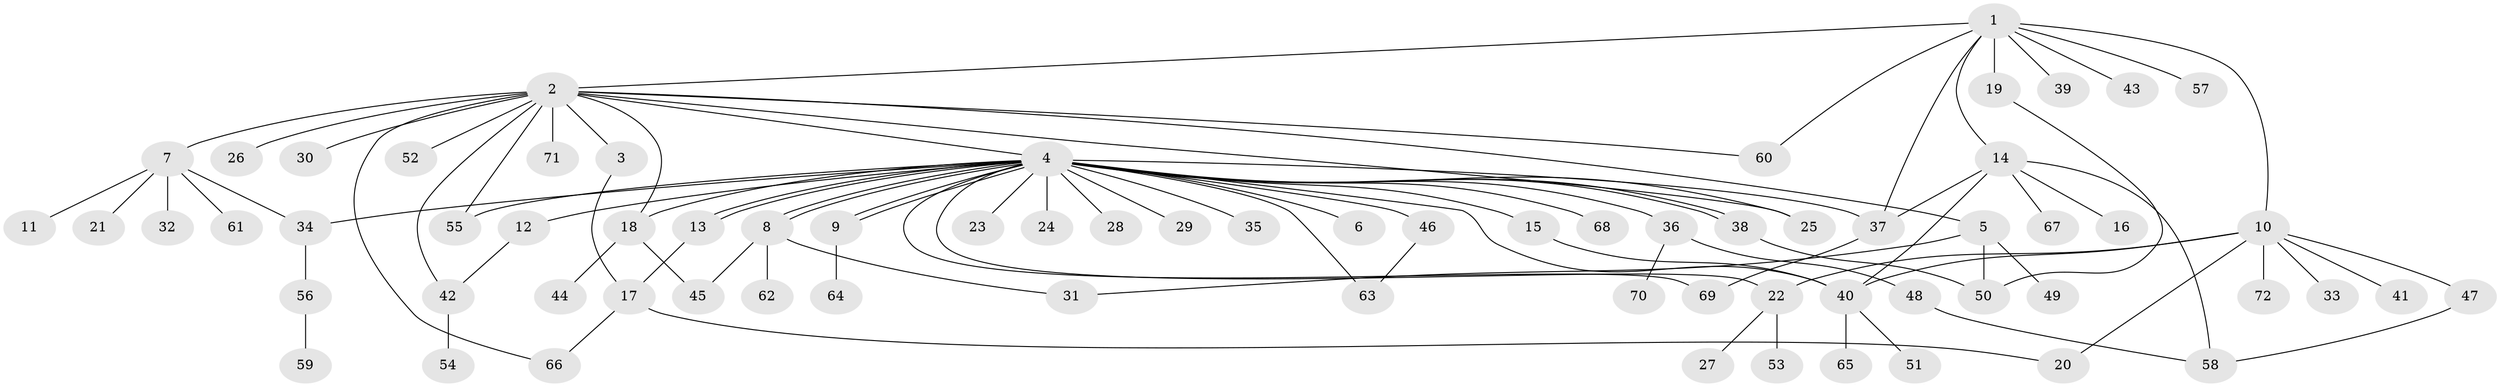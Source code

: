 // coarse degree distribution, {8: 0.05555555555555555, 12: 0.05555555555555555, 3: 0.05555555555555555, 5: 0.1111111111111111, 4: 0.05555555555555555, 7: 0.027777777777777776, 1: 0.5277777777777778, 2: 0.1111111111111111}
// Generated by graph-tools (version 1.1) at 2025/50/03/04/25 22:50:20]
// undirected, 72 vertices, 98 edges
graph export_dot {
  node [color=gray90,style=filled];
  1;
  2;
  3;
  4;
  5;
  6;
  7;
  8;
  9;
  10;
  11;
  12;
  13;
  14;
  15;
  16;
  17;
  18;
  19;
  20;
  21;
  22;
  23;
  24;
  25;
  26;
  27;
  28;
  29;
  30;
  31;
  32;
  33;
  34;
  35;
  36;
  37;
  38;
  39;
  40;
  41;
  42;
  43;
  44;
  45;
  46;
  47;
  48;
  49;
  50;
  51;
  52;
  53;
  54;
  55;
  56;
  57;
  58;
  59;
  60;
  61;
  62;
  63;
  64;
  65;
  66;
  67;
  68;
  69;
  70;
  71;
  72;
  1 -- 2;
  1 -- 10;
  1 -- 14;
  1 -- 19;
  1 -- 37;
  1 -- 39;
  1 -- 43;
  1 -- 57;
  1 -- 60;
  2 -- 3;
  2 -- 4;
  2 -- 5;
  2 -- 7;
  2 -- 18;
  2 -- 25;
  2 -- 26;
  2 -- 30;
  2 -- 42;
  2 -- 52;
  2 -- 55;
  2 -- 60;
  2 -- 66;
  2 -- 71;
  3 -- 17;
  4 -- 6;
  4 -- 8;
  4 -- 8;
  4 -- 9;
  4 -- 9;
  4 -- 12;
  4 -- 13;
  4 -- 13;
  4 -- 15;
  4 -- 18;
  4 -- 22;
  4 -- 23;
  4 -- 24;
  4 -- 25;
  4 -- 28;
  4 -- 29;
  4 -- 34;
  4 -- 35;
  4 -- 36;
  4 -- 37;
  4 -- 38;
  4 -- 38;
  4 -- 40;
  4 -- 46;
  4 -- 55;
  4 -- 63;
  4 -- 68;
  4 -- 69;
  5 -- 31;
  5 -- 49;
  5 -- 50;
  7 -- 11;
  7 -- 21;
  7 -- 32;
  7 -- 34;
  7 -- 61;
  8 -- 31;
  8 -- 45;
  8 -- 62;
  9 -- 64;
  10 -- 20;
  10 -- 22;
  10 -- 33;
  10 -- 40;
  10 -- 41;
  10 -- 47;
  10 -- 72;
  12 -- 42;
  13 -- 17;
  14 -- 16;
  14 -- 37;
  14 -- 40;
  14 -- 58;
  14 -- 67;
  15 -- 40;
  17 -- 20;
  17 -- 66;
  18 -- 44;
  18 -- 45;
  19 -- 50;
  22 -- 27;
  22 -- 53;
  34 -- 56;
  36 -- 48;
  36 -- 70;
  37 -- 69;
  38 -- 50;
  40 -- 51;
  40 -- 65;
  42 -- 54;
  46 -- 63;
  47 -- 58;
  48 -- 58;
  56 -- 59;
}
